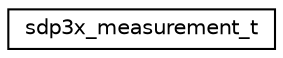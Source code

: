 digraph "Graphical Class Hierarchy"
{
 // LATEX_PDF_SIZE
  edge [fontname="Helvetica",fontsize="10",labelfontname="Helvetica",labelfontsize="10"];
  node [fontname="Helvetica",fontsize="10",shape=record];
  rankdir="LR";
  Node0 [label="sdp3x_measurement_t",height=0.2,width=0.4,color="black", fillcolor="white", style="filled",URL="$structsdp3x__measurement__t.html",tooltip="Measurement from SDP3x sensor."];
}
